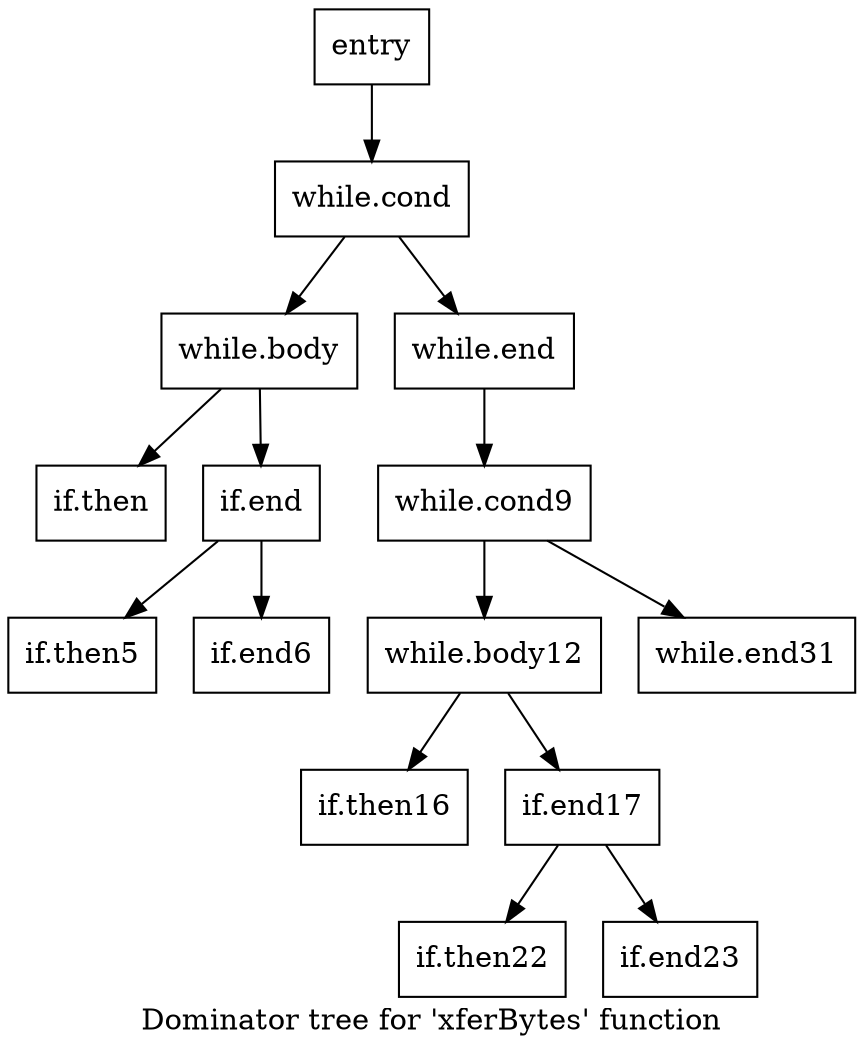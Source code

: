 digraph "Dominator tree for 'xferBytes' function" {
	label="Dominator tree for 'xferBytes' function";

	Node0xeae530 [shape=record,label="{entry}"];
	Node0xeae530 -> Node0xee9ae0;
	Node0xee9ae0 [shape=record,label="{while.cond}"];
	Node0xee9ae0 -> Node0xe814a0;
	Node0xee9ae0 -> Node0xeb36c0;
	Node0xe814a0 [shape=record,label="{while.body}"];
	Node0xe814a0 -> Node0xe39450;
	Node0xe814a0 -> Node0xe81830;
	Node0xe39450 [shape=record,label="{if.then}"];
	Node0xe81830 [shape=record,label="{if.end}"];
	Node0xe81830 -> Node0xe6a280;
	Node0xe81830 -> Node0xe10750;
	Node0xe6a280 [shape=record,label="{if.then5}"];
	Node0xe10750 [shape=record,label="{if.end6}"];
	Node0xeb36c0 [shape=record,label="{while.end}"];
	Node0xeb36c0 -> Node0xe3dbb0;
	Node0xe3dbb0 [shape=record,label="{while.cond9}"];
	Node0xe3dbb0 -> Node0xeb0b90;
	Node0xe3dbb0 -> Node0xe3f0e0;
	Node0xeb0b90 [shape=record,label="{while.body12}"];
	Node0xeb0b90 -> Node0xe2fb20;
	Node0xeb0b90 -> Node0xeb8500;
	Node0xe2fb20 [shape=record,label="{if.then16}"];
	Node0xeb8500 [shape=record,label="{if.end17}"];
	Node0xeb8500 -> Node0xed74f0;
	Node0xeb8500 -> Node0xe3ae20;
	Node0xed74f0 [shape=record,label="{if.then22}"];
	Node0xe3ae20 [shape=record,label="{if.end23}"];
	Node0xe3f0e0 [shape=record,label="{while.end31}"];
}
